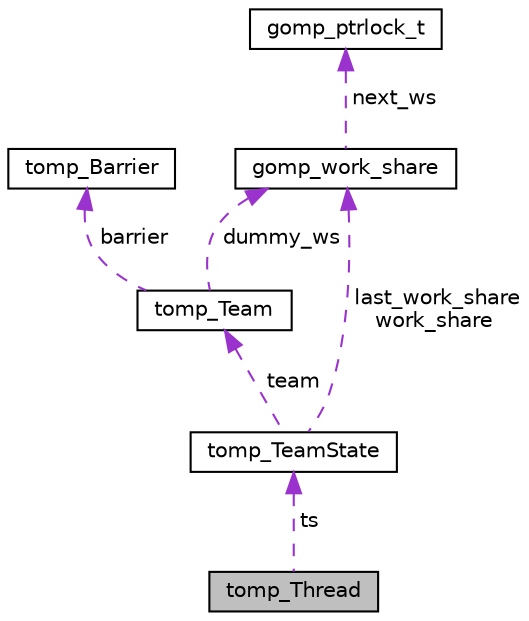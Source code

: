 digraph "tomp_Thread"
{
  edge [fontname="Helvetica",fontsize="10",labelfontname="Helvetica",labelfontsize="10"];
  node [fontname="Helvetica",fontsize="10",shape=record];
  Node1 [label="tomp_Thread",height=0.2,width=0.4,color="black", fillcolor="grey75", style="filled", fontcolor="black"];
  Node2 -> Node1 [dir="back",color="darkorchid3",fontsize="10",style="dashed",label=" ts" ,fontname="Helvetica"];
  Node2 [label="tomp_TeamState",height=0.2,width=0.4,color="black", fillcolor="white", style="filled",URL="$structtomp__TeamState.html",tooltip="Describes current state of the thread. "];
  Node3 -> Node2 [dir="back",color="darkorchid3",fontsize="10",style="dashed",label=" team" ,fontname="Helvetica"];
  Node3 [label="tomp_Team",height=0.2,width=0.4,color="black", fillcolor="white", style="filled",URL="$structtomp__Team.html",tooltip="Describes a team of \"threads\". "];
  Node4 -> Node3 [dir="back",color="darkorchid3",fontsize="10",style="dashed",label=" barrier" ,fontname="Helvetica"];
  Node4 [label="tomp_Barrier",height=0.2,width=0.4,color="black", fillcolor="white", style="filled",URL="$structtomp__Barrier.html",tooltip="Represents a barrier. "];
  Node5 -> Node3 [dir="back",color="darkorchid3",fontsize="10",style="dashed",label=" dummy_ws" ,fontname="Helvetica"];
  Node5 [label="gomp_work_share",height=0.2,width=0.4,color="black", fillcolor="white", style="filled",URL="$structgomp__work__share.html"];
  Node6 -> Node5 [dir="back",color="darkorchid3",fontsize="10",style="dashed",label=" next_ws" ,fontname="Helvetica"];
  Node6 [label="gomp_ptrlock_t",height=0.2,width=0.4,color="black", fillcolor="white", style="filled",URL="$structgomp__ptrlock__t.html"];
  Node5 -> Node2 [dir="back",color="darkorchid3",fontsize="10",style="dashed",label=" last_work_share\nwork_share" ,fontname="Helvetica"];
}
